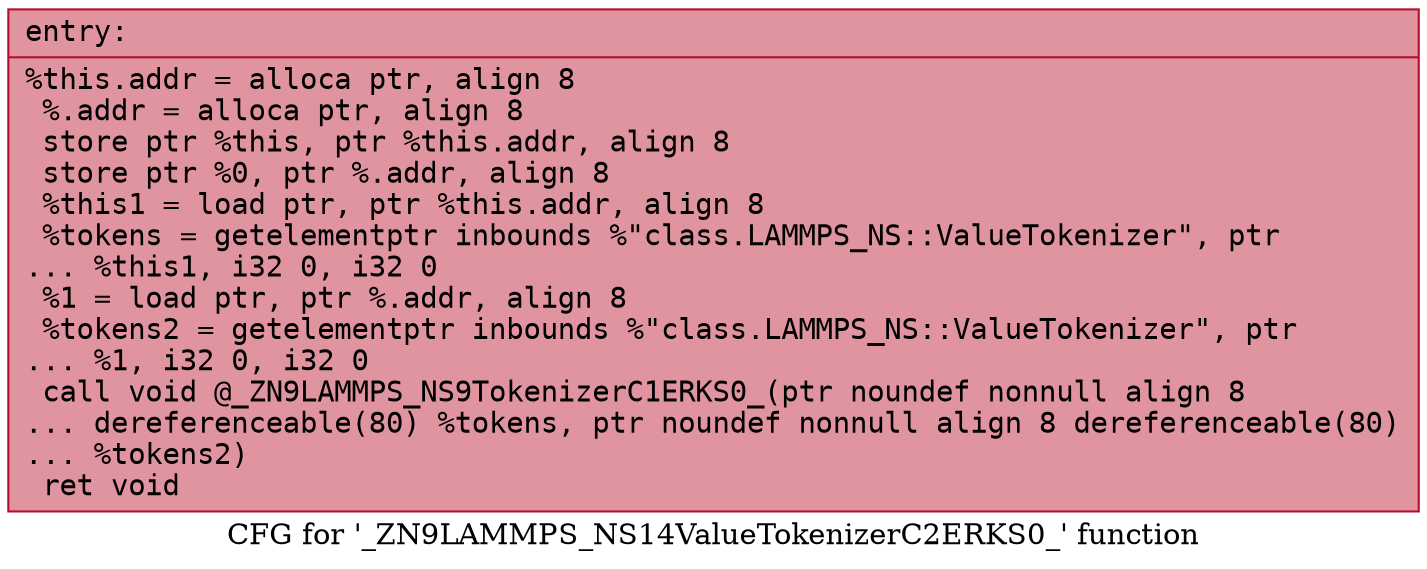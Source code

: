 digraph "CFG for '_ZN9LAMMPS_NS14ValueTokenizerC2ERKS0_' function" {
	label="CFG for '_ZN9LAMMPS_NS14ValueTokenizerC2ERKS0_' function";

	Node0x55ce20bdc900 [shape=record,color="#b70d28ff", style=filled, fillcolor="#b70d2870" fontname="Courier",label="{entry:\l|  %this.addr = alloca ptr, align 8\l  %.addr = alloca ptr, align 8\l  store ptr %this, ptr %this.addr, align 8\l  store ptr %0, ptr %.addr, align 8\l  %this1 = load ptr, ptr %this.addr, align 8\l  %tokens = getelementptr inbounds %\"class.LAMMPS_NS::ValueTokenizer\", ptr\l... %this1, i32 0, i32 0\l  %1 = load ptr, ptr %.addr, align 8\l  %tokens2 = getelementptr inbounds %\"class.LAMMPS_NS::ValueTokenizer\", ptr\l... %1, i32 0, i32 0\l  call void @_ZN9LAMMPS_NS9TokenizerC1ERKS0_(ptr noundef nonnull align 8\l... dereferenceable(80) %tokens, ptr noundef nonnull align 8 dereferenceable(80)\l... %tokens2)\l  ret void\l}"];
}
